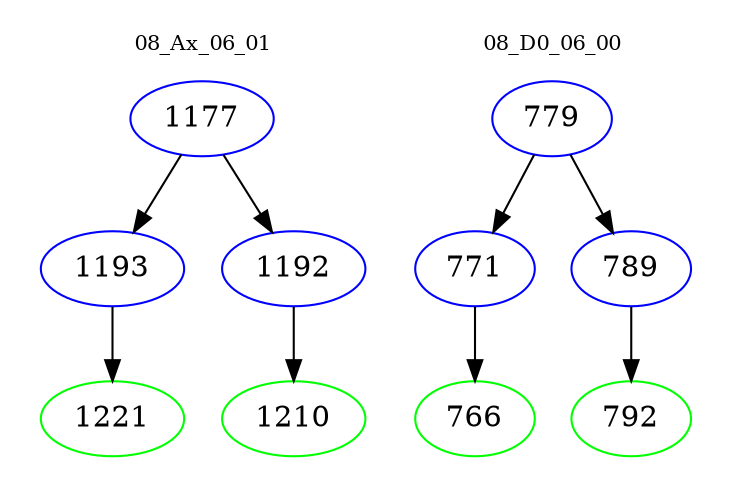 digraph{
subgraph cluster_0 {
color = white
label = "08_Ax_06_01";
fontsize=10;
T0_1177 [label="1177", color="blue"]
T0_1177 -> T0_1193 [color="black"]
T0_1193 [label="1193", color="blue"]
T0_1193 -> T0_1221 [color="black"]
T0_1221 [label="1221", color="green"]
T0_1177 -> T0_1192 [color="black"]
T0_1192 [label="1192", color="blue"]
T0_1192 -> T0_1210 [color="black"]
T0_1210 [label="1210", color="green"]
}
subgraph cluster_1 {
color = white
label = "08_D0_06_00";
fontsize=10;
T1_779 [label="779", color="blue"]
T1_779 -> T1_771 [color="black"]
T1_771 [label="771", color="blue"]
T1_771 -> T1_766 [color="black"]
T1_766 [label="766", color="green"]
T1_779 -> T1_789 [color="black"]
T1_789 [label="789", color="blue"]
T1_789 -> T1_792 [color="black"]
T1_792 [label="792", color="green"]
}
}
